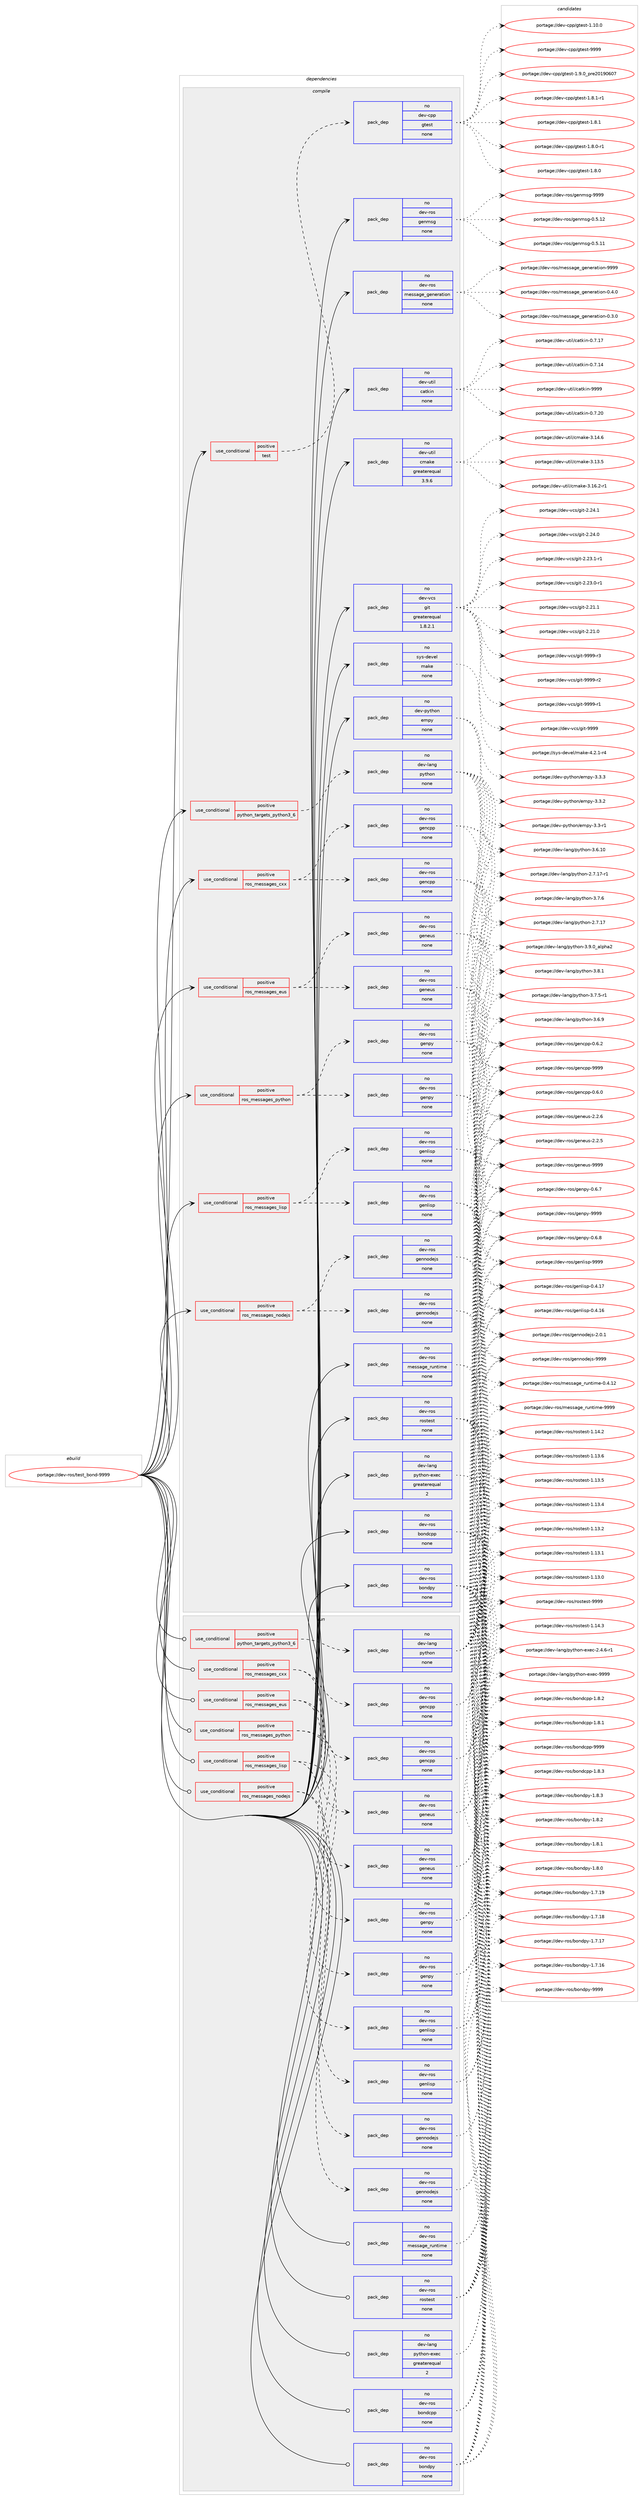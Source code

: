 digraph prolog {

# *************
# Graph options
# *************

newrank=true;
concentrate=true;
compound=true;
graph [rankdir=LR,fontname=Helvetica,fontsize=10,ranksep=1.5];#, ranksep=2.5, nodesep=0.2];
edge  [arrowhead=vee];
node  [fontname=Helvetica,fontsize=10];

# **********
# The ebuild
# **********

subgraph cluster_leftcol {
color=gray;
label=<<i>ebuild</i>>;
id [label="portage://dev-ros/test_bond-9999", color=red, width=4, href="../dev-ros/test_bond-9999.svg"];
}

# ****************
# The dependencies
# ****************

subgraph cluster_midcol {
color=gray;
label=<<i>dependencies</i>>;
subgraph cluster_compile {
fillcolor="#eeeeee";
style=filled;
label=<<i>compile</i>>;
subgraph cond96460 {
dependency378448 [label=<<TABLE BORDER="0" CELLBORDER="1" CELLSPACING="0" CELLPADDING="4"><TR><TD ROWSPAN="3" CELLPADDING="10">use_conditional</TD></TR><TR><TD>positive</TD></TR><TR><TD>python_targets_python3_6</TD></TR></TABLE>>, shape=none, color=red];
subgraph pack277135 {
dependency378449 [label=<<TABLE BORDER="0" CELLBORDER="1" CELLSPACING="0" CELLPADDING="4" WIDTH="220"><TR><TD ROWSPAN="6" CELLPADDING="30">pack_dep</TD></TR><TR><TD WIDTH="110">no</TD></TR><TR><TD>dev-lang</TD></TR><TR><TD>python</TD></TR><TR><TD>none</TD></TR><TR><TD></TD></TR></TABLE>>, shape=none, color=blue];
}
dependency378448:e -> dependency378449:w [weight=20,style="dashed",arrowhead="vee"];
}
id:e -> dependency378448:w [weight=20,style="solid",arrowhead="vee"];
subgraph cond96461 {
dependency378450 [label=<<TABLE BORDER="0" CELLBORDER="1" CELLSPACING="0" CELLPADDING="4"><TR><TD ROWSPAN="3" CELLPADDING="10">use_conditional</TD></TR><TR><TD>positive</TD></TR><TR><TD>ros_messages_cxx</TD></TR></TABLE>>, shape=none, color=red];
subgraph pack277136 {
dependency378451 [label=<<TABLE BORDER="0" CELLBORDER="1" CELLSPACING="0" CELLPADDING="4" WIDTH="220"><TR><TD ROWSPAN="6" CELLPADDING="30">pack_dep</TD></TR><TR><TD WIDTH="110">no</TD></TR><TR><TD>dev-ros</TD></TR><TR><TD>gencpp</TD></TR><TR><TD>none</TD></TR><TR><TD></TD></TR></TABLE>>, shape=none, color=blue];
}
dependency378450:e -> dependency378451:w [weight=20,style="dashed",arrowhead="vee"];
subgraph pack277137 {
dependency378452 [label=<<TABLE BORDER="0" CELLBORDER="1" CELLSPACING="0" CELLPADDING="4" WIDTH="220"><TR><TD ROWSPAN="6" CELLPADDING="30">pack_dep</TD></TR><TR><TD WIDTH="110">no</TD></TR><TR><TD>dev-ros</TD></TR><TR><TD>gencpp</TD></TR><TR><TD>none</TD></TR><TR><TD></TD></TR></TABLE>>, shape=none, color=blue];
}
dependency378450:e -> dependency378452:w [weight=20,style="dashed",arrowhead="vee"];
}
id:e -> dependency378450:w [weight=20,style="solid",arrowhead="vee"];
subgraph cond96462 {
dependency378453 [label=<<TABLE BORDER="0" CELLBORDER="1" CELLSPACING="0" CELLPADDING="4"><TR><TD ROWSPAN="3" CELLPADDING="10">use_conditional</TD></TR><TR><TD>positive</TD></TR><TR><TD>ros_messages_eus</TD></TR></TABLE>>, shape=none, color=red];
subgraph pack277138 {
dependency378454 [label=<<TABLE BORDER="0" CELLBORDER="1" CELLSPACING="0" CELLPADDING="4" WIDTH="220"><TR><TD ROWSPAN="6" CELLPADDING="30">pack_dep</TD></TR><TR><TD WIDTH="110">no</TD></TR><TR><TD>dev-ros</TD></TR><TR><TD>geneus</TD></TR><TR><TD>none</TD></TR><TR><TD></TD></TR></TABLE>>, shape=none, color=blue];
}
dependency378453:e -> dependency378454:w [weight=20,style="dashed",arrowhead="vee"];
subgraph pack277139 {
dependency378455 [label=<<TABLE BORDER="0" CELLBORDER="1" CELLSPACING="0" CELLPADDING="4" WIDTH="220"><TR><TD ROWSPAN="6" CELLPADDING="30">pack_dep</TD></TR><TR><TD WIDTH="110">no</TD></TR><TR><TD>dev-ros</TD></TR><TR><TD>geneus</TD></TR><TR><TD>none</TD></TR><TR><TD></TD></TR></TABLE>>, shape=none, color=blue];
}
dependency378453:e -> dependency378455:w [weight=20,style="dashed",arrowhead="vee"];
}
id:e -> dependency378453:w [weight=20,style="solid",arrowhead="vee"];
subgraph cond96463 {
dependency378456 [label=<<TABLE BORDER="0" CELLBORDER="1" CELLSPACING="0" CELLPADDING="4"><TR><TD ROWSPAN="3" CELLPADDING="10">use_conditional</TD></TR><TR><TD>positive</TD></TR><TR><TD>ros_messages_lisp</TD></TR></TABLE>>, shape=none, color=red];
subgraph pack277140 {
dependency378457 [label=<<TABLE BORDER="0" CELLBORDER="1" CELLSPACING="0" CELLPADDING="4" WIDTH="220"><TR><TD ROWSPAN="6" CELLPADDING="30">pack_dep</TD></TR><TR><TD WIDTH="110">no</TD></TR><TR><TD>dev-ros</TD></TR><TR><TD>genlisp</TD></TR><TR><TD>none</TD></TR><TR><TD></TD></TR></TABLE>>, shape=none, color=blue];
}
dependency378456:e -> dependency378457:w [weight=20,style="dashed",arrowhead="vee"];
subgraph pack277141 {
dependency378458 [label=<<TABLE BORDER="0" CELLBORDER="1" CELLSPACING="0" CELLPADDING="4" WIDTH="220"><TR><TD ROWSPAN="6" CELLPADDING="30">pack_dep</TD></TR><TR><TD WIDTH="110">no</TD></TR><TR><TD>dev-ros</TD></TR><TR><TD>genlisp</TD></TR><TR><TD>none</TD></TR><TR><TD></TD></TR></TABLE>>, shape=none, color=blue];
}
dependency378456:e -> dependency378458:w [weight=20,style="dashed",arrowhead="vee"];
}
id:e -> dependency378456:w [weight=20,style="solid",arrowhead="vee"];
subgraph cond96464 {
dependency378459 [label=<<TABLE BORDER="0" CELLBORDER="1" CELLSPACING="0" CELLPADDING="4"><TR><TD ROWSPAN="3" CELLPADDING="10">use_conditional</TD></TR><TR><TD>positive</TD></TR><TR><TD>ros_messages_nodejs</TD></TR></TABLE>>, shape=none, color=red];
subgraph pack277142 {
dependency378460 [label=<<TABLE BORDER="0" CELLBORDER="1" CELLSPACING="0" CELLPADDING="4" WIDTH="220"><TR><TD ROWSPAN="6" CELLPADDING="30">pack_dep</TD></TR><TR><TD WIDTH="110">no</TD></TR><TR><TD>dev-ros</TD></TR><TR><TD>gennodejs</TD></TR><TR><TD>none</TD></TR><TR><TD></TD></TR></TABLE>>, shape=none, color=blue];
}
dependency378459:e -> dependency378460:w [weight=20,style="dashed",arrowhead="vee"];
subgraph pack277143 {
dependency378461 [label=<<TABLE BORDER="0" CELLBORDER="1" CELLSPACING="0" CELLPADDING="4" WIDTH="220"><TR><TD ROWSPAN="6" CELLPADDING="30">pack_dep</TD></TR><TR><TD WIDTH="110">no</TD></TR><TR><TD>dev-ros</TD></TR><TR><TD>gennodejs</TD></TR><TR><TD>none</TD></TR><TR><TD></TD></TR></TABLE>>, shape=none, color=blue];
}
dependency378459:e -> dependency378461:w [weight=20,style="dashed",arrowhead="vee"];
}
id:e -> dependency378459:w [weight=20,style="solid",arrowhead="vee"];
subgraph cond96465 {
dependency378462 [label=<<TABLE BORDER="0" CELLBORDER="1" CELLSPACING="0" CELLPADDING="4"><TR><TD ROWSPAN="3" CELLPADDING="10">use_conditional</TD></TR><TR><TD>positive</TD></TR><TR><TD>ros_messages_python</TD></TR></TABLE>>, shape=none, color=red];
subgraph pack277144 {
dependency378463 [label=<<TABLE BORDER="0" CELLBORDER="1" CELLSPACING="0" CELLPADDING="4" WIDTH="220"><TR><TD ROWSPAN="6" CELLPADDING="30">pack_dep</TD></TR><TR><TD WIDTH="110">no</TD></TR><TR><TD>dev-ros</TD></TR><TR><TD>genpy</TD></TR><TR><TD>none</TD></TR><TR><TD></TD></TR></TABLE>>, shape=none, color=blue];
}
dependency378462:e -> dependency378463:w [weight=20,style="dashed",arrowhead="vee"];
subgraph pack277145 {
dependency378464 [label=<<TABLE BORDER="0" CELLBORDER="1" CELLSPACING="0" CELLPADDING="4" WIDTH="220"><TR><TD ROWSPAN="6" CELLPADDING="30">pack_dep</TD></TR><TR><TD WIDTH="110">no</TD></TR><TR><TD>dev-ros</TD></TR><TR><TD>genpy</TD></TR><TR><TD>none</TD></TR><TR><TD></TD></TR></TABLE>>, shape=none, color=blue];
}
dependency378462:e -> dependency378464:w [weight=20,style="dashed",arrowhead="vee"];
}
id:e -> dependency378462:w [weight=20,style="solid",arrowhead="vee"];
subgraph cond96466 {
dependency378465 [label=<<TABLE BORDER="0" CELLBORDER="1" CELLSPACING="0" CELLPADDING="4"><TR><TD ROWSPAN="3" CELLPADDING="10">use_conditional</TD></TR><TR><TD>positive</TD></TR><TR><TD>test</TD></TR></TABLE>>, shape=none, color=red];
subgraph pack277146 {
dependency378466 [label=<<TABLE BORDER="0" CELLBORDER="1" CELLSPACING="0" CELLPADDING="4" WIDTH="220"><TR><TD ROWSPAN="6" CELLPADDING="30">pack_dep</TD></TR><TR><TD WIDTH="110">no</TD></TR><TR><TD>dev-cpp</TD></TR><TR><TD>gtest</TD></TR><TR><TD>none</TD></TR><TR><TD></TD></TR></TABLE>>, shape=none, color=blue];
}
dependency378465:e -> dependency378466:w [weight=20,style="dashed",arrowhead="vee"];
}
id:e -> dependency378465:w [weight=20,style="solid",arrowhead="vee"];
subgraph pack277147 {
dependency378467 [label=<<TABLE BORDER="0" CELLBORDER="1" CELLSPACING="0" CELLPADDING="4" WIDTH="220"><TR><TD ROWSPAN="6" CELLPADDING="30">pack_dep</TD></TR><TR><TD WIDTH="110">no</TD></TR><TR><TD>dev-lang</TD></TR><TR><TD>python-exec</TD></TR><TR><TD>greaterequal</TD></TR><TR><TD>2</TD></TR></TABLE>>, shape=none, color=blue];
}
id:e -> dependency378467:w [weight=20,style="solid",arrowhead="vee"];
subgraph pack277148 {
dependency378468 [label=<<TABLE BORDER="0" CELLBORDER="1" CELLSPACING="0" CELLPADDING="4" WIDTH="220"><TR><TD ROWSPAN="6" CELLPADDING="30">pack_dep</TD></TR><TR><TD WIDTH="110">no</TD></TR><TR><TD>dev-python</TD></TR><TR><TD>empy</TD></TR><TR><TD>none</TD></TR><TR><TD></TD></TR></TABLE>>, shape=none, color=blue];
}
id:e -> dependency378468:w [weight=20,style="solid",arrowhead="vee"];
subgraph pack277149 {
dependency378469 [label=<<TABLE BORDER="0" CELLBORDER="1" CELLSPACING="0" CELLPADDING="4" WIDTH="220"><TR><TD ROWSPAN="6" CELLPADDING="30">pack_dep</TD></TR><TR><TD WIDTH="110">no</TD></TR><TR><TD>dev-ros</TD></TR><TR><TD>bondcpp</TD></TR><TR><TD>none</TD></TR><TR><TD></TD></TR></TABLE>>, shape=none, color=blue];
}
id:e -> dependency378469:w [weight=20,style="solid",arrowhead="vee"];
subgraph pack277150 {
dependency378470 [label=<<TABLE BORDER="0" CELLBORDER="1" CELLSPACING="0" CELLPADDING="4" WIDTH="220"><TR><TD ROWSPAN="6" CELLPADDING="30">pack_dep</TD></TR><TR><TD WIDTH="110">no</TD></TR><TR><TD>dev-ros</TD></TR><TR><TD>bondpy</TD></TR><TR><TD>none</TD></TR><TR><TD></TD></TR></TABLE>>, shape=none, color=blue];
}
id:e -> dependency378470:w [weight=20,style="solid",arrowhead="vee"];
subgraph pack277151 {
dependency378471 [label=<<TABLE BORDER="0" CELLBORDER="1" CELLSPACING="0" CELLPADDING="4" WIDTH="220"><TR><TD ROWSPAN="6" CELLPADDING="30">pack_dep</TD></TR><TR><TD WIDTH="110">no</TD></TR><TR><TD>dev-ros</TD></TR><TR><TD>genmsg</TD></TR><TR><TD>none</TD></TR><TR><TD></TD></TR></TABLE>>, shape=none, color=blue];
}
id:e -> dependency378471:w [weight=20,style="solid",arrowhead="vee"];
subgraph pack277152 {
dependency378472 [label=<<TABLE BORDER="0" CELLBORDER="1" CELLSPACING="0" CELLPADDING="4" WIDTH="220"><TR><TD ROWSPAN="6" CELLPADDING="30">pack_dep</TD></TR><TR><TD WIDTH="110">no</TD></TR><TR><TD>dev-ros</TD></TR><TR><TD>message_generation</TD></TR><TR><TD>none</TD></TR><TR><TD></TD></TR></TABLE>>, shape=none, color=blue];
}
id:e -> dependency378472:w [weight=20,style="solid",arrowhead="vee"];
subgraph pack277153 {
dependency378473 [label=<<TABLE BORDER="0" CELLBORDER="1" CELLSPACING="0" CELLPADDING="4" WIDTH="220"><TR><TD ROWSPAN="6" CELLPADDING="30">pack_dep</TD></TR><TR><TD WIDTH="110">no</TD></TR><TR><TD>dev-ros</TD></TR><TR><TD>message_runtime</TD></TR><TR><TD>none</TD></TR><TR><TD></TD></TR></TABLE>>, shape=none, color=blue];
}
id:e -> dependency378473:w [weight=20,style="solid",arrowhead="vee"];
subgraph pack277154 {
dependency378474 [label=<<TABLE BORDER="0" CELLBORDER="1" CELLSPACING="0" CELLPADDING="4" WIDTH="220"><TR><TD ROWSPAN="6" CELLPADDING="30">pack_dep</TD></TR><TR><TD WIDTH="110">no</TD></TR><TR><TD>dev-ros</TD></TR><TR><TD>rostest</TD></TR><TR><TD>none</TD></TR><TR><TD></TD></TR></TABLE>>, shape=none, color=blue];
}
id:e -> dependency378474:w [weight=20,style="solid",arrowhead="vee"];
subgraph pack277155 {
dependency378475 [label=<<TABLE BORDER="0" CELLBORDER="1" CELLSPACING="0" CELLPADDING="4" WIDTH="220"><TR><TD ROWSPAN="6" CELLPADDING="30">pack_dep</TD></TR><TR><TD WIDTH="110">no</TD></TR><TR><TD>dev-util</TD></TR><TR><TD>catkin</TD></TR><TR><TD>none</TD></TR><TR><TD></TD></TR></TABLE>>, shape=none, color=blue];
}
id:e -> dependency378475:w [weight=20,style="solid",arrowhead="vee"];
subgraph pack277156 {
dependency378476 [label=<<TABLE BORDER="0" CELLBORDER="1" CELLSPACING="0" CELLPADDING="4" WIDTH="220"><TR><TD ROWSPAN="6" CELLPADDING="30">pack_dep</TD></TR><TR><TD WIDTH="110">no</TD></TR><TR><TD>dev-util</TD></TR><TR><TD>cmake</TD></TR><TR><TD>greaterequal</TD></TR><TR><TD>3.9.6</TD></TR></TABLE>>, shape=none, color=blue];
}
id:e -> dependency378476:w [weight=20,style="solid",arrowhead="vee"];
subgraph pack277157 {
dependency378477 [label=<<TABLE BORDER="0" CELLBORDER="1" CELLSPACING="0" CELLPADDING="4" WIDTH="220"><TR><TD ROWSPAN="6" CELLPADDING="30">pack_dep</TD></TR><TR><TD WIDTH="110">no</TD></TR><TR><TD>dev-vcs</TD></TR><TR><TD>git</TD></TR><TR><TD>greaterequal</TD></TR><TR><TD>1.8.2.1</TD></TR></TABLE>>, shape=none, color=blue];
}
id:e -> dependency378477:w [weight=20,style="solid",arrowhead="vee"];
subgraph pack277158 {
dependency378478 [label=<<TABLE BORDER="0" CELLBORDER="1" CELLSPACING="0" CELLPADDING="4" WIDTH="220"><TR><TD ROWSPAN="6" CELLPADDING="30">pack_dep</TD></TR><TR><TD WIDTH="110">no</TD></TR><TR><TD>sys-devel</TD></TR><TR><TD>make</TD></TR><TR><TD>none</TD></TR><TR><TD></TD></TR></TABLE>>, shape=none, color=blue];
}
id:e -> dependency378478:w [weight=20,style="solid",arrowhead="vee"];
}
subgraph cluster_compileandrun {
fillcolor="#eeeeee";
style=filled;
label=<<i>compile and run</i>>;
}
subgraph cluster_run {
fillcolor="#eeeeee";
style=filled;
label=<<i>run</i>>;
subgraph cond96467 {
dependency378479 [label=<<TABLE BORDER="0" CELLBORDER="1" CELLSPACING="0" CELLPADDING="4"><TR><TD ROWSPAN="3" CELLPADDING="10">use_conditional</TD></TR><TR><TD>positive</TD></TR><TR><TD>python_targets_python3_6</TD></TR></TABLE>>, shape=none, color=red];
subgraph pack277159 {
dependency378480 [label=<<TABLE BORDER="0" CELLBORDER="1" CELLSPACING="0" CELLPADDING="4" WIDTH="220"><TR><TD ROWSPAN="6" CELLPADDING="30">pack_dep</TD></TR><TR><TD WIDTH="110">no</TD></TR><TR><TD>dev-lang</TD></TR><TR><TD>python</TD></TR><TR><TD>none</TD></TR><TR><TD></TD></TR></TABLE>>, shape=none, color=blue];
}
dependency378479:e -> dependency378480:w [weight=20,style="dashed",arrowhead="vee"];
}
id:e -> dependency378479:w [weight=20,style="solid",arrowhead="odot"];
subgraph cond96468 {
dependency378481 [label=<<TABLE BORDER="0" CELLBORDER="1" CELLSPACING="0" CELLPADDING="4"><TR><TD ROWSPAN="3" CELLPADDING="10">use_conditional</TD></TR><TR><TD>positive</TD></TR><TR><TD>ros_messages_cxx</TD></TR></TABLE>>, shape=none, color=red];
subgraph pack277160 {
dependency378482 [label=<<TABLE BORDER="0" CELLBORDER="1" CELLSPACING="0" CELLPADDING="4" WIDTH="220"><TR><TD ROWSPAN="6" CELLPADDING="30">pack_dep</TD></TR><TR><TD WIDTH="110">no</TD></TR><TR><TD>dev-ros</TD></TR><TR><TD>gencpp</TD></TR><TR><TD>none</TD></TR><TR><TD></TD></TR></TABLE>>, shape=none, color=blue];
}
dependency378481:e -> dependency378482:w [weight=20,style="dashed",arrowhead="vee"];
subgraph pack277161 {
dependency378483 [label=<<TABLE BORDER="0" CELLBORDER="1" CELLSPACING="0" CELLPADDING="4" WIDTH="220"><TR><TD ROWSPAN="6" CELLPADDING="30">pack_dep</TD></TR><TR><TD WIDTH="110">no</TD></TR><TR><TD>dev-ros</TD></TR><TR><TD>gencpp</TD></TR><TR><TD>none</TD></TR><TR><TD></TD></TR></TABLE>>, shape=none, color=blue];
}
dependency378481:e -> dependency378483:w [weight=20,style="dashed",arrowhead="vee"];
}
id:e -> dependency378481:w [weight=20,style="solid",arrowhead="odot"];
subgraph cond96469 {
dependency378484 [label=<<TABLE BORDER="0" CELLBORDER="1" CELLSPACING="0" CELLPADDING="4"><TR><TD ROWSPAN="3" CELLPADDING="10">use_conditional</TD></TR><TR><TD>positive</TD></TR><TR><TD>ros_messages_eus</TD></TR></TABLE>>, shape=none, color=red];
subgraph pack277162 {
dependency378485 [label=<<TABLE BORDER="0" CELLBORDER="1" CELLSPACING="0" CELLPADDING="4" WIDTH="220"><TR><TD ROWSPAN="6" CELLPADDING="30">pack_dep</TD></TR><TR><TD WIDTH="110">no</TD></TR><TR><TD>dev-ros</TD></TR><TR><TD>geneus</TD></TR><TR><TD>none</TD></TR><TR><TD></TD></TR></TABLE>>, shape=none, color=blue];
}
dependency378484:e -> dependency378485:w [weight=20,style="dashed",arrowhead="vee"];
subgraph pack277163 {
dependency378486 [label=<<TABLE BORDER="0" CELLBORDER="1" CELLSPACING="0" CELLPADDING="4" WIDTH="220"><TR><TD ROWSPAN="6" CELLPADDING="30">pack_dep</TD></TR><TR><TD WIDTH="110">no</TD></TR><TR><TD>dev-ros</TD></TR><TR><TD>geneus</TD></TR><TR><TD>none</TD></TR><TR><TD></TD></TR></TABLE>>, shape=none, color=blue];
}
dependency378484:e -> dependency378486:w [weight=20,style="dashed",arrowhead="vee"];
}
id:e -> dependency378484:w [weight=20,style="solid",arrowhead="odot"];
subgraph cond96470 {
dependency378487 [label=<<TABLE BORDER="0" CELLBORDER="1" CELLSPACING="0" CELLPADDING="4"><TR><TD ROWSPAN="3" CELLPADDING="10">use_conditional</TD></TR><TR><TD>positive</TD></TR><TR><TD>ros_messages_lisp</TD></TR></TABLE>>, shape=none, color=red];
subgraph pack277164 {
dependency378488 [label=<<TABLE BORDER="0" CELLBORDER="1" CELLSPACING="0" CELLPADDING="4" WIDTH="220"><TR><TD ROWSPAN="6" CELLPADDING="30">pack_dep</TD></TR><TR><TD WIDTH="110">no</TD></TR><TR><TD>dev-ros</TD></TR><TR><TD>genlisp</TD></TR><TR><TD>none</TD></TR><TR><TD></TD></TR></TABLE>>, shape=none, color=blue];
}
dependency378487:e -> dependency378488:w [weight=20,style="dashed",arrowhead="vee"];
subgraph pack277165 {
dependency378489 [label=<<TABLE BORDER="0" CELLBORDER="1" CELLSPACING="0" CELLPADDING="4" WIDTH="220"><TR><TD ROWSPAN="6" CELLPADDING="30">pack_dep</TD></TR><TR><TD WIDTH="110">no</TD></TR><TR><TD>dev-ros</TD></TR><TR><TD>genlisp</TD></TR><TR><TD>none</TD></TR><TR><TD></TD></TR></TABLE>>, shape=none, color=blue];
}
dependency378487:e -> dependency378489:w [weight=20,style="dashed",arrowhead="vee"];
}
id:e -> dependency378487:w [weight=20,style="solid",arrowhead="odot"];
subgraph cond96471 {
dependency378490 [label=<<TABLE BORDER="0" CELLBORDER="1" CELLSPACING="0" CELLPADDING="4"><TR><TD ROWSPAN="3" CELLPADDING="10">use_conditional</TD></TR><TR><TD>positive</TD></TR><TR><TD>ros_messages_nodejs</TD></TR></TABLE>>, shape=none, color=red];
subgraph pack277166 {
dependency378491 [label=<<TABLE BORDER="0" CELLBORDER="1" CELLSPACING="0" CELLPADDING="4" WIDTH="220"><TR><TD ROWSPAN="6" CELLPADDING="30">pack_dep</TD></TR><TR><TD WIDTH="110">no</TD></TR><TR><TD>dev-ros</TD></TR><TR><TD>gennodejs</TD></TR><TR><TD>none</TD></TR><TR><TD></TD></TR></TABLE>>, shape=none, color=blue];
}
dependency378490:e -> dependency378491:w [weight=20,style="dashed",arrowhead="vee"];
subgraph pack277167 {
dependency378492 [label=<<TABLE BORDER="0" CELLBORDER="1" CELLSPACING="0" CELLPADDING="4" WIDTH="220"><TR><TD ROWSPAN="6" CELLPADDING="30">pack_dep</TD></TR><TR><TD WIDTH="110">no</TD></TR><TR><TD>dev-ros</TD></TR><TR><TD>gennodejs</TD></TR><TR><TD>none</TD></TR><TR><TD></TD></TR></TABLE>>, shape=none, color=blue];
}
dependency378490:e -> dependency378492:w [weight=20,style="dashed",arrowhead="vee"];
}
id:e -> dependency378490:w [weight=20,style="solid",arrowhead="odot"];
subgraph cond96472 {
dependency378493 [label=<<TABLE BORDER="0" CELLBORDER="1" CELLSPACING="0" CELLPADDING="4"><TR><TD ROWSPAN="3" CELLPADDING="10">use_conditional</TD></TR><TR><TD>positive</TD></TR><TR><TD>ros_messages_python</TD></TR></TABLE>>, shape=none, color=red];
subgraph pack277168 {
dependency378494 [label=<<TABLE BORDER="0" CELLBORDER="1" CELLSPACING="0" CELLPADDING="4" WIDTH="220"><TR><TD ROWSPAN="6" CELLPADDING="30">pack_dep</TD></TR><TR><TD WIDTH="110">no</TD></TR><TR><TD>dev-ros</TD></TR><TR><TD>genpy</TD></TR><TR><TD>none</TD></TR><TR><TD></TD></TR></TABLE>>, shape=none, color=blue];
}
dependency378493:e -> dependency378494:w [weight=20,style="dashed",arrowhead="vee"];
subgraph pack277169 {
dependency378495 [label=<<TABLE BORDER="0" CELLBORDER="1" CELLSPACING="0" CELLPADDING="4" WIDTH="220"><TR><TD ROWSPAN="6" CELLPADDING="30">pack_dep</TD></TR><TR><TD WIDTH="110">no</TD></TR><TR><TD>dev-ros</TD></TR><TR><TD>genpy</TD></TR><TR><TD>none</TD></TR><TR><TD></TD></TR></TABLE>>, shape=none, color=blue];
}
dependency378493:e -> dependency378495:w [weight=20,style="dashed",arrowhead="vee"];
}
id:e -> dependency378493:w [weight=20,style="solid",arrowhead="odot"];
subgraph pack277170 {
dependency378496 [label=<<TABLE BORDER="0" CELLBORDER="1" CELLSPACING="0" CELLPADDING="4" WIDTH="220"><TR><TD ROWSPAN="6" CELLPADDING="30">pack_dep</TD></TR><TR><TD WIDTH="110">no</TD></TR><TR><TD>dev-lang</TD></TR><TR><TD>python-exec</TD></TR><TR><TD>greaterequal</TD></TR><TR><TD>2</TD></TR></TABLE>>, shape=none, color=blue];
}
id:e -> dependency378496:w [weight=20,style="solid",arrowhead="odot"];
subgraph pack277171 {
dependency378497 [label=<<TABLE BORDER="0" CELLBORDER="1" CELLSPACING="0" CELLPADDING="4" WIDTH="220"><TR><TD ROWSPAN="6" CELLPADDING="30">pack_dep</TD></TR><TR><TD WIDTH="110">no</TD></TR><TR><TD>dev-ros</TD></TR><TR><TD>bondcpp</TD></TR><TR><TD>none</TD></TR><TR><TD></TD></TR></TABLE>>, shape=none, color=blue];
}
id:e -> dependency378497:w [weight=20,style="solid",arrowhead="odot"];
subgraph pack277172 {
dependency378498 [label=<<TABLE BORDER="0" CELLBORDER="1" CELLSPACING="0" CELLPADDING="4" WIDTH="220"><TR><TD ROWSPAN="6" CELLPADDING="30">pack_dep</TD></TR><TR><TD WIDTH="110">no</TD></TR><TR><TD>dev-ros</TD></TR><TR><TD>bondpy</TD></TR><TR><TD>none</TD></TR><TR><TD></TD></TR></TABLE>>, shape=none, color=blue];
}
id:e -> dependency378498:w [weight=20,style="solid",arrowhead="odot"];
subgraph pack277173 {
dependency378499 [label=<<TABLE BORDER="0" CELLBORDER="1" CELLSPACING="0" CELLPADDING="4" WIDTH="220"><TR><TD ROWSPAN="6" CELLPADDING="30">pack_dep</TD></TR><TR><TD WIDTH="110">no</TD></TR><TR><TD>dev-ros</TD></TR><TR><TD>message_runtime</TD></TR><TR><TD>none</TD></TR><TR><TD></TD></TR></TABLE>>, shape=none, color=blue];
}
id:e -> dependency378499:w [weight=20,style="solid",arrowhead="odot"];
subgraph pack277174 {
dependency378500 [label=<<TABLE BORDER="0" CELLBORDER="1" CELLSPACING="0" CELLPADDING="4" WIDTH="220"><TR><TD ROWSPAN="6" CELLPADDING="30">pack_dep</TD></TR><TR><TD WIDTH="110">no</TD></TR><TR><TD>dev-ros</TD></TR><TR><TD>rostest</TD></TR><TR><TD>none</TD></TR><TR><TD></TD></TR></TABLE>>, shape=none, color=blue];
}
id:e -> dependency378500:w [weight=20,style="solid",arrowhead="odot"];
}
}

# **************
# The candidates
# **************

subgraph cluster_choices {
rank=same;
color=gray;
label=<<i>candidates</i>>;

subgraph choice277135 {
color=black;
nodesep=1;
choice10010111845108971101034711212111610411111045514657464895971081121049750 [label="portage://dev-lang/python-3.9.0_alpha2", color=red, width=4,href="../dev-lang/python-3.9.0_alpha2.svg"];
choice100101118451089711010347112121116104111110455146564649 [label="portage://dev-lang/python-3.8.1", color=red, width=4,href="../dev-lang/python-3.8.1.svg"];
choice100101118451089711010347112121116104111110455146554654 [label="portage://dev-lang/python-3.7.6", color=red, width=4,href="../dev-lang/python-3.7.6.svg"];
choice1001011184510897110103471121211161041111104551465546534511449 [label="portage://dev-lang/python-3.7.5-r1", color=red, width=4,href="../dev-lang/python-3.7.5-r1.svg"];
choice100101118451089711010347112121116104111110455146544657 [label="portage://dev-lang/python-3.6.9", color=red, width=4,href="../dev-lang/python-3.6.9.svg"];
choice10010111845108971101034711212111610411111045514654464948 [label="portage://dev-lang/python-3.6.10", color=red, width=4,href="../dev-lang/python-3.6.10.svg"];
choice100101118451089711010347112121116104111110455046554649554511449 [label="portage://dev-lang/python-2.7.17-r1", color=red, width=4,href="../dev-lang/python-2.7.17-r1.svg"];
choice10010111845108971101034711212111610411111045504655464955 [label="portage://dev-lang/python-2.7.17", color=red, width=4,href="../dev-lang/python-2.7.17.svg"];
dependency378449:e -> choice10010111845108971101034711212111610411111045514657464895971081121049750:w [style=dotted,weight="100"];
dependency378449:e -> choice100101118451089711010347112121116104111110455146564649:w [style=dotted,weight="100"];
dependency378449:e -> choice100101118451089711010347112121116104111110455146554654:w [style=dotted,weight="100"];
dependency378449:e -> choice1001011184510897110103471121211161041111104551465546534511449:w [style=dotted,weight="100"];
dependency378449:e -> choice100101118451089711010347112121116104111110455146544657:w [style=dotted,weight="100"];
dependency378449:e -> choice10010111845108971101034711212111610411111045514654464948:w [style=dotted,weight="100"];
dependency378449:e -> choice100101118451089711010347112121116104111110455046554649554511449:w [style=dotted,weight="100"];
dependency378449:e -> choice10010111845108971101034711212111610411111045504655464955:w [style=dotted,weight="100"];
}
subgraph choice277136 {
color=black;
nodesep=1;
choice1001011184511411111547103101110991121124557575757 [label="portage://dev-ros/gencpp-9999", color=red, width=4,href="../dev-ros/gencpp-9999.svg"];
choice100101118451141111154710310111099112112454846544650 [label="portage://dev-ros/gencpp-0.6.2", color=red, width=4,href="../dev-ros/gencpp-0.6.2.svg"];
choice100101118451141111154710310111099112112454846544648 [label="portage://dev-ros/gencpp-0.6.0", color=red, width=4,href="../dev-ros/gencpp-0.6.0.svg"];
dependency378451:e -> choice1001011184511411111547103101110991121124557575757:w [style=dotted,weight="100"];
dependency378451:e -> choice100101118451141111154710310111099112112454846544650:w [style=dotted,weight="100"];
dependency378451:e -> choice100101118451141111154710310111099112112454846544648:w [style=dotted,weight="100"];
}
subgraph choice277137 {
color=black;
nodesep=1;
choice1001011184511411111547103101110991121124557575757 [label="portage://dev-ros/gencpp-9999", color=red, width=4,href="../dev-ros/gencpp-9999.svg"];
choice100101118451141111154710310111099112112454846544650 [label="portage://dev-ros/gencpp-0.6.2", color=red, width=4,href="../dev-ros/gencpp-0.6.2.svg"];
choice100101118451141111154710310111099112112454846544648 [label="portage://dev-ros/gencpp-0.6.0", color=red, width=4,href="../dev-ros/gencpp-0.6.0.svg"];
dependency378452:e -> choice1001011184511411111547103101110991121124557575757:w [style=dotted,weight="100"];
dependency378452:e -> choice100101118451141111154710310111099112112454846544650:w [style=dotted,weight="100"];
dependency378452:e -> choice100101118451141111154710310111099112112454846544648:w [style=dotted,weight="100"];
}
subgraph choice277138 {
color=black;
nodesep=1;
choice10010111845114111115471031011101011171154557575757 [label="portage://dev-ros/geneus-9999", color=red, width=4,href="../dev-ros/geneus-9999.svg"];
choice1001011184511411111547103101110101117115455046504654 [label="portage://dev-ros/geneus-2.2.6", color=red, width=4,href="../dev-ros/geneus-2.2.6.svg"];
choice1001011184511411111547103101110101117115455046504653 [label="portage://dev-ros/geneus-2.2.5", color=red, width=4,href="../dev-ros/geneus-2.2.5.svg"];
dependency378454:e -> choice10010111845114111115471031011101011171154557575757:w [style=dotted,weight="100"];
dependency378454:e -> choice1001011184511411111547103101110101117115455046504654:w [style=dotted,weight="100"];
dependency378454:e -> choice1001011184511411111547103101110101117115455046504653:w [style=dotted,weight="100"];
}
subgraph choice277139 {
color=black;
nodesep=1;
choice10010111845114111115471031011101011171154557575757 [label="portage://dev-ros/geneus-9999", color=red, width=4,href="../dev-ros/geneus-9999.svg"];
choice1001011184511411111547103101110101117115455046504654 [label="portage://dev-ros/geneus-2.2.6", color=red, width=4,href="../dev-ros/geneus-2.2.6.svg"];
choice1001011184511411111547103101110101117115455046504653 [label="portage://dev-ros/geneus-2.2.5", color=red, width=4,href="../dev-ros/geneus-2.2.5.svg"];
dependency378455:e -> choice10010111845114111115471031011101011171154557575757:w [style=dotted,weight="100"];
dependency378455:e -> choice1001011184511411111547103101110101117115455046504654:w [style=dotted,weight="100"];
dependency378455:e -> choice1001011184511411111547103101110101117115455046504653:w [style=dotted,weight="100"];
}
subgraph choice277140 {
color=black;
nodesep=1;
choice10010111845114111115471031011101081051151124557575757 [label="portage://dev-ros/genlisp-9999", color=red, width=4,href="../dev-ros/genlisp-9999.svg"];
choice100101118451141111154710310111010810511511245484652464955 [label="portage://dev-ros/genlisp-0.4.17", color=red, width=4,href="../dev-ros/genlisp-0.4.17.svg"];
choice100101118451141111154710310111010810511511245484652464954 [label="portage://dev-ros/genlisp-0.4.16", color=red, width=4,href="../dev-ros/genlisp-0.4.16.svg"];
dependency378457:e -> choice10010111845114111115471031011101081051151124557575757:w [style=dotted,weight="100"];
dependency378457:e -> choice100101118451141111154710310111010810511511245484652464955:w [style=dotted,weight="100"];
dependency378457:e -> choice100101118451141111154710310111010810511511245484652464954:w [style=dotted,weight="100"];
}
subgraph choice277141 {
color=black;
nodesep=1;
choice10010111845114111115471031011101081051151124557575757 [label="portage://dev-ros/genlisp-9999", color=red, width=4,href="../dev-ros/genlisp-9999.svg"];
choice100101118451141111154710310111010810511511245484652464955 [label="portage://dev-ros/genlisp-0.4.17", color=red, width=4,href="../dev-ros/genlisp-0.4.17.svg"];
choice100101118451141111154710310111010810511511245484652464954 [label="portage://dev-ros/genlisp-0.4.16", color=red, width=4,href="../dev-ros/genlisp-0.4.16.svg"];
dependency378458:e -> choice10010111845114111115471031011101081051151124557575757:w [style=dotted,weight="100"];
dependency378458:e -> choice100101118451141111154710310111010810511511245484652464955:w [style=dotted,weight="100"];
dependency378458:e -> choice100101118451141111154710310111010810511511245484652464954:w [style=dotted,weight="100"];
}
subgraph choice277142 {
color=black;
nodesep=1;
choice10010111845114111115471031011101101111001011061154557575757 [label="portage://dev-ros/gennodejs-9999", color=red, width=4,href="../dev-ros/gennodejs-9999.svg"];
choice1001011184511411111547103101110110111100101106115455046484649 [label="portage://dev-ros/gennodejs-2.0.1", color=red, width=4,href="../dev-ros/gennodejs-2.0.1.svg"];
dependency378460:e -> choice10010111845114111115471031011101101111001011061154557575757:w [style=dotted,weight="100"];
dependency378460:e -> choice1001011184511411111547103101110110111100101106115455046484649:w [style=dotted,weight="100"];
}
subgraph choice277143 {
color=black;
nodesep=1;
choice10010111845114111115471031011101101111001011061154557575757 [label="portage://dev-ros/gennodejs-9999", color=red, width=4,href="../dev-ros/gennodejs-9999.svg"];
choice1001011184511411111547103101110110111100101106115455046484649 [label="portage://dev-ros/gennodejs-2.0.1", color=red, width=4,href="../dev-ros/gennodejs-2.0.1.svg"];
dependency378461:e -> choice10010111845114111115471031011101101111001011061154557575757:w [style=dotted,weight="100"];
dependency378461:e -> choice1001011184511411111547103101110110111100101106115455046484649:w [style=dotted,weight="100"];
}
subgraph choice277144 {
color=black;
nodesep=1;
choice10010111845114111115471031011101121214557575757 [label="portage://dev-ros/genpy-9999", color=red, width=4,href="../dev-ros/genpy-9999.svg"];
choice1001011184511411111547103101110112121454846544656 [label="portage://dev-ros/genpy-0.6.8", color=red, width=4,href="../dev-ros/genpy-0.6.8.svg"];
choice1001011184511411111547103101110112121454846544655 [label="portage://dev-ros/genpy-0.6.7", color=red, width=4,href="../dev-ros/genpy-0.6.7.svg"];
dependency378463:e -> choice10010111845114111115471031011101121214557575757:w [style=dotted,weight="100"];
dependency378463:e -> choice1001011184511411111547103101110112121454846544656:w [style=dotted,weight="100"];
dependency378463:e -> choice1001011184511411111547103101110112121454846544655:w [style=dotted,weight="100"];
}
subgraph choice277145 {
color=black;
nodesep=1;
choice10010111845114111115471031011101121214557575757 [label="portage://dev-ros/genpy-9999", color=red, width=4,href="../dev-ros/genpy-9999.svg"];
choice1001011184511411111547103101110112121454846544656 [label="portage://dev-ros/genpy-0.6.8", color=red, width=4,href="../dev-ros/genpy-0.6.8.svg"];
choice1001011184511411111547103101110112121454846544655 [label="portage://dev-ros/genpy-0.6.7", color=red, width=4,href="../dev-ros/genpy-0.6.7.svg"];
dependency378464:e -> choice10010111845114111115471031011101121214557575757:w [style=dotted,weight="100"];
dependency378464:e -> choice1001011184511411111547103101110112121454846544656:w [style=dotted,weight="100"];
dependency378464:e -> choice1001011184511411111547103101110112121454846544655:w [style=dotted,weight="100"];
}
subgraph choice277146 {
color=black;
nodesep=1;
choice1001011184599112112471031161011151164557575757 [label="portage://dev-cpp/gtest-9999", color=red, width=4,href="../dev-cpp/gtest-9999.svg"];
choice100101118459911211247103116101115116454946574648951121141015048495748544855 [label="portage://dev-cpp/gtest-1.9.0_pre20190607", color=red, width=4,href="../dev-cpp/gtest-1.9.0_pre20190607.svg"];
choice1001011184599112112471031161011151164549465646494511449 [label="portage://dev-cpp/gtest-1.8.1-r1", color=red, width=4,href="../dev-cpp/gtest-1.8.1-r1.svg"];
choice100101118459911211247103116101115116454946564649 [label="portage://dev-cpp/gtest-1.8.1", color=red, width=4,href="../dev-cpp/gtest-1.8.1.svg"];
choice1001011184599112112471031161011151164549465646484511449 [label="portage://dev-cpp/gtest-1.8.0-r1", color=red, width=4,href="../dev-cpp/gtest-1.8.0-r1.svg"];
choice100101118459911211247103116101115116454946564648 [label="portage://dev-cpp/gtest-1.8.0", color=red, width=4,href="../dev-cpp/gtest-1.8.0.svg"];
choice10010111845991121124710311610111511645494649484648 [label="portage://dev-cpp/gtest-1.10.0", color=red, width=4,href="../dev-cpp/gtest-1.10.0.svg"];
dependency378466:e -> choice1001011184599112112471031161011151164557575757:w [style=dotted,weight="100"];
dependency378466:e -> choice100101118459911211247103116101115116454946574648951121141015048495748544855:w [style=dotted,weight="100"];
dependency378466:e -> choice1001011184599112112471031161011151164549465646494511449:w [style=dotted,weight="100"];
dependency378466:e -> choice100101118459911211247103116101115116454946564649:w [style=dotted,weight="100"];
dependency378466:e -> choice1001011184599112112471031161011151164549465646484511449:w [style=dotted,weight="100"];
dependency378466:e -> choice100101118459911211247103116101115116454946564648:w [style=dotted,weight="100"];
dependency378466:e -> choice10010111845991121124710311610111511645494649484648:w [style=dotted,weight="100"];
}
subgraph choice277147 {
color=black;
nodesep=1;
choice10010111845108971101034711212111610411111045101120101994557575757 [label="portage://dev-lang/python-exec-9999", color=red, width=4,href="../dev-lang/python-exec-9999.svg"];
choice10010111845108971101034711212111610411111045101120101994550465246544511449 [label="portage://dev-lang/python-exec-2.4.6-r1", color=red, width=4,href="../dev-lang/python-exec-2.4.6-r1.svg"];
dependency378467:e -> choice10010111845108971101034711212111610411111045101120101994557575757:w [style=dotted,weight="100"];
dependency378467:e -> choice10010111845108971101034711212111610411111045101120101994550465246544511449:w [style=dotted,weight="100"];
}
subgraph choice277148 {
color=black;
nodesep=1;
choice1001011184511212111610411111047101109112121455146514651 [label="portage://dev-python/empy-3.3.3", color=red, width=4,href="../dev-python/empy-3.3.3.svg"];
choice1001011184511212111610411111047101109112121455146514650 [label="portage://dev-python/empy-3.3.2", color=red, width=4,href="../dev-python/empy-3.3.2.svg"];
choice1001011184511212111610411111047101109112121455146514511449 [label="portage://dev-python/empy-3.3-r1", color=red, width=4,href="../dev-python/empy-3.3-r1.svg"];
dependency378468:e -> choice1001011184511212111610411111047101109112121455146514651:w [style=dotted,weight="100"];
dependency378468:e -> choice1001011184511212111610411111047101109112121455146514650:w [style=dotted,weight="100"];
dependency378468:e -> choice1001011184511212111610411111047101109112121455146514511449:w [style=dotted,weight="100"];
}
subgraph choice277149 {
color=black;
nodesep=1;
choice100101118451141111154798111110100991121124557575757 [label="portage://dev-ros/bondcpp-9999", color=red, width=4,href="../dev-ros/bondcpp-9999.svg"];
choice10010111845114111115479811111010099112112454946564651 [label="portage://dev-ros/bondcpp-1.8.3", color=red, width=4,href="../dev-ros/bondcpp-1.8.3.svg"];
choice10010111845114111115479811111010099112112454946564650 [label="portage://dev-ros/bondcpp-1.8.2", color=red, width=4,href="../dev-ros/bondcpp-1.8.2.svg"];
choice10010111845114111115479811111010099112112454946564649 [label="portage://dev-ros/bondcpp-1.8.1", color=red, width=4,href="../dev-ros/bondcpp-1.8.1.svg"];
dependency378469:e -> choice100101118451141111154798111110100991121124557575757:w [style=dotted,weight="100"];
dependency378469:e -> choice10010111845114111115479811111010099112112454946564651:w [style=dotted,weight="100"];
dependency378469:e -> choice10010111845114111115479811111010099112112454946564650:w [style=dotted,weight="100"];
dependency378469:e -> choice10010111845114111115479811111010099112112454946564649:w [style=dotted,weight="100"];
}
subgraph choice277150 {
color=black;
nodesep=1;
choice1001011184511411111547981111101001121214557575757 [label="portage://dev-ros/bondpy-9999", color=red, width=4,href="../dev-ros/bondpy-9999.svg"];
choice100101118451141111154798111110100112121454946564651 [label="portage://dev-ros/bondpy-1.8.3", color=red, width=4,href="../dev-ros/bondpy-1.8.3.svg"];
choice100101118451141111154798111110100112121454946564650 [label="portage://dev-ros/bondpy-1.8.2", color=red, width=4,href="../dev-ros/bondpy-1.8.2.svg"];
choice100101118451141111154798111110100112121454946564649 [label="portage://dev-ros/bondpy-1.8.1", color=red, width=4,href="../dev-ros/bondpy-1.8.1.svg"];
choice100101118451141111154798111110100112121454946564648 [label="portage://dev-ros/bondpy-1.8.0", color=red, width=4,href="../dev-ros/bondpy-1.8.0.svg"];
choice10010111845114111115479811111010011212145494655464957 [label="portage://dev-ros/bondpy-1.7.19", color=red, width=4,href="../dev-ros/bondpy-1.7.19.svg"];
choice10010111845114111115479811111010011212145494655464956 [label="portage://dev-ros/bondpy-1.7.18", color=red, width=4,href="../dev-ros/bondpy-1.7.18.svg"];
choice10010111845114111115479811111010011212145494655464955 [label="portage://dev-ros/bondpy-1.7.17", color=red, width=4,href="../dev-ros/bondpy-1.7.17.svg"];
choice10010111845114111115479811111010011212145494655464954 [label="portage://dev-ros/bondpy-1.7.16", color=red, width=4,href="../dev-ros/bondpy-1.7.16.svg"];
dependency378470:e -> choice1001011184511411111547981111101001121214557575757:w [style=dotted,weight="100"];
dependency378470:e -> choice100101118451141111154798111110100112121454946564651:w [style=dotted,weight="100"];
dependency378470:e -> choice100101118451141111154798111110100112121454946564650:w [style=dotted,weight="100"];
dependency378470:e -> choice100101118451141111154798111110100112121454946564649:w [style=dotted,weight="100"];
dependency378470:e -> choice100101118451141111154798111110100112121454946564648:w [style=dotted,weight="100"];
dependency378470:e -> choice10010111845114111115479811111010011212145494655464957:w [style=dotted,weight="100"];
dependency378470:e -> choice10010111845114111115479811111010011212145494655464956:w [style=dotted,weight="100"];
dependency378470:e -> choice10010111845114111115479811111010011212145494655464955:w [style=dotted,weight="100"];
dependency378470:e -> choice10010111845114111115479811111010011212145494655464954:w [style=dotted,weight="100"];
}
subgraph choice277151 {
color=black;
nodesep=1;
choice10010111845114111115471031011101091151034557575757 [label="portage://dev-ros/genmsg-9999", color=red, width=4,href="../dev-ros/genmsg-9999.svg"];
choice100101118451141111154710310111010911510345484653464950 [label="portage://dev-ros/genmsg-0.5.12", color=red, width=4,href="../dev-ros/genmsg-0.5.12.svg"];
choice100101118451141111154710310111010911510345484653464949 [label="portage://dev-ros/genmsg-0.5.11", color=red, width=4,href="../dev-ros/genmsg-0.5.11.svg"];
dependency378471:e -> choice10010111845114111115471031011101091151034557575757:w [style=dotted,weight="100"];
dependency378471:e -> choice100101118451141111154710310111010911510345484653464950:w [style=dotted,weight="100"];
dependency378471:e -> choice100101118451141111154710310111010911510345484653464949:w [style=dotted,weight="100"];
}
subgraph choice277152 {
color=black;
nodesep=1;
choice10010111845114111115471091011151159710310195103101110101114971161051111104557575757 [label="portage://dev-ros/message_generation-9999", color=red, width=4,href="../dev-ros/message_generation-9999.svg"];
choice1001011184511411111547109101115115971031019510310111010111497116105111110454846524648 [label="portage://dev-ros/message_generation-0.4.0", color=red, width=4,href="../dev-ros/message_generation-0.4.0.svg"];
choice1001011184511411111547109101115115971031019510310111010111497116105111110454846514648 [label="portage://dev-ros/message_generation-0.3.0", color=red, width=4,href="../dev-ros/message_generation-0.3.0.svg"];
dependency378472:e -> choice10010111845114111115471091011151159710310195103101110101114971161051111104557575757:w [style=dotted,weight="100"];
dependency378472:e -> choice1001011184511411111547109101115115971031019510310111010111497116105111110454846524648:w [style=dotted,weight="100"];
dependency378472:e -> choice1001011184511411111547109101115115971031019510310111010111497116105111110454846514648:w [style=dotted,weight="100"];
}
subgraph choice277153 {
color=black;
nodesep=1;
choice100101118451141111154710910111511597103101951141171101161051091014557575757 [label="portage://dev-ros/message_runtime-9999", color=red, width=4,href="../dev-ros/message_runtime-9999.svg"];
choice1001011184511411111547109101115115971031019511411711011610510910145484652464950 [label="portage://dev-ros/message_runtime-0.4.12", color=red, width=4,href="../dev-ros/message_runtime-0.4.12.svg"];
dependency378473:e -> choice100101118451141111154710910111511597103101951141171101161051091014557575757:w [style=dotted,weight="100"];
dependency378473:e -> choice1001011184511411111547109101115115971031019511411711011610510910145484652464950:w [style=dotted,weight="100"];
}
subgraph choice277154 {
color=black;
nodesep=1;
choice10010111845114111115471141111151161011151164557575757 [label="portage://dev-ros/rostest-9999", color=red, width=4,href="../dev-ros/rostest-9999.svg"];
choice100101118451141111154711411111511610111511645494649524651 [label="portage://dev-ros/rostest-1.14.3", color=red, width=4,href="../dev-ros/rostest-1.14.3.svg"];
choice100101118451141111154711411111511610111511645494649524650 [label="portage://dev-ros/rostest-1.14.2", color=red, width=4,href="../dev-ros/rostest-1.14.2.svg"];
choice100101118451141111154711411111511610111511645494649514654 [label="portage://dev-ros/rostest-1.13.6", color=red, width=4,href="../dev-ros/rostest-1.13.6.svg"];
choice100101118451141111154711411111511610111511645494649514653 [label="portage://dev-ros/rostest-1.13.5", color=red, width=4,href="../dev-ros/rostest-1.13.5.svg"];
choice100101118451141111154711411111511610111511645494649514652 [label="portage://dev-ros/rostest-1.13.4", color=red, width=4,href="../dev-ros/rostest-1.13.4.svg"];
choice100101118451141111154711411111511610111511645494649514650 [label="portage://dev-ros/rostest-1.13.2", color=red, width=4,href="../dev-ros/rostest-1.13.2.svg"];
choice100101118451141111154711411111511610111511645494649514649 [label="portage://dev-ros/rostest-1.13.1", color=red, width=4,href="../dev-ros/rostest-1.13.1.svg"];
choice100101118451141111154711411111511610111511645494649514648 [label="portage://dev-ros/rostest-1.13.0", color=red, width=4,href="../dev-ros/rostest-1.13.0.svg"];
dependency378474:e -> choice10010111845114111115471141111151161011151164557575757:w [style=dotted,weight="100"];
dependency378474:e -> choice100101118451141111154711411111511610111511645494649524651:w [style=dotted,weight="100"];
dependency378474:e -> choice100101118451141111154711411111511610111511645494649524650:w [style=dotted,weight="100"];
dependency378474:e -> choice100101118451141111154711411111511610111511645494649514654:w [style=dotted,weight="100"];
dependency378474:e -> choice100101118451141111154711411111511610111511645494649514653:w [style=dotted,weight="100"];
dependency378474:e -> choice100101118451141111154711411111511610111511645494649514652:w [style=dotted,weight="100"];
dependency378474:e -> choice100101118451141111154711411111511610111511645494649514650:w [style=dotted,weight="100"];
dependency378474:e -> choice100101118451141111154711411111511610111511645494649514649:w [style=dotted,weight="100"];
dependency378474:e -> choice100101118451141111154711411111511610111511645494649514648:w [style=dotted,weight="100"];
}
subgraph choice277155 {
color=black;
nodesep=1;
choice100101118451171161051084799971161071051104557575757 [label="portage://dev-util/catkin-9999", color=red, width=4,href="../dev-util/catkin-9999.svg"];
choice1001011184511711610510847999711610710511045484655465048 [label="portage://dev-util/catkin-0.7.20", color=red, width=4,href="../dev-util/catkin-0.7.20.svg"];
choice1001011184511711610510847999711610710511045484655464955 [label="portage://dev-util/catkin-0.7.17", color=red, width=4,href="../dev-util/catkin-0.7.17.svg"];
choice1001011184511711610510847999711610710511045484655464952 [label="portage://dev-util/catkin-0.7.14", color=red, width=4,href="../dev-util/catkin-0.7.14.svg"];
dependency378475:e -> choice100101118451171161051084799971161071051104557575757:w [style=dotted,weight="100"];
dependency378475:e -> choice1001011184511711610510847999711610710511045484655465048:w [style=dotted,weight="100"];
dependency378475:e -> choice1001011184511711610510847999711610710511045484655464955:w [style=dotted,weight="100"];
dependency378475:e -> choice1001011184511711610510847999711610710511045484655464952:w [style=dotted,weight="100"];
}
subgraph choice277156 {
color=black;
nodesep=1;
choice10010111845117116105108479910997107101455146495446504511449 [label="portage://dev-util/cmake-3.16.2-r1", color=red, width=4,href="../dev-util/cmake-3.16.2-r1.svg"];
choice1001011184511711610510847991099710710145514649524654 [label="portage://dev-util/cmake-3.14.6", color=red, width=4,href="../dev-util/cmake-3.14.6.svg"];
choice1001011184511711610510847991099710710145514649514653 [label="portage://dev-util/cmake-3.13.5", color=red, width=4,href="../dev-util/cmake-3.13.5.svg"];
dependency378476:e -> choice10010111845117116105108479910997107101455146495446504511449:w [style=dotted,weight="100"];
dependency378476:e -> choice1001011184511711610510847991099710710145514649524654:w [style=dotted,weight="100"];
dependency378476:e -> choice1001011184511711610510847991099710710145514649514653:w [style=dotted,weight="100"];
}
subgraph choice277157 {
color=black;
nodesep=1;
choice10010111845118991154710310511645575757574511451 [label="portage://dev-vcs/git-9999-r3", color=red, width=4,href="../dev-vcs/git-9999-r3.svg"];
choice10010111845118991154710310511645575757574511450 [label="portage://dev-vcs/git-9999-r2", color=red, width=4,href="../dev-vcs/git-9999-r2.svg"];
choice10010111845118991154710310511645575757574511449 [label="portage://dev-vcs/git-9999-r1", color=red, width=4,href="../dev-vcs/git-9999-r1.svg"];
choice1001011184511899115471031051164557575757 [label="portage://dev-vcs/git-9999", color=red, width=4,href="../dev-vcs/git-9999.svg"];
choice10010111845118991154710310511645504650524649 [label="portage://dev-vcs/git-2.24.1", color=red, width=4,href="../dev-vcs/git-2.24.1.svg"];
choice10010111845118991154710310511645504650524648 [label="portage://dev-vcs/git-2.24.0", color=red, width=4,href="../dev-vcs/git-2.24.0.svg"];
choice100101118451189911547103105116455046505146494511449 [label="portage://dev-vcs/git-2.23.1-r1", color=red, width=4,href="../dev-vcs/git-2.23.1-r1.svg"];
choice100101118451189911547103105116455046505146484511449 [label="portage://dev-vcs/git-2.23.0-r1", color=red, width=4,href="../dev-vcs/git-2.23.0-r1.svg"];
choice10010111845118991154710310511645504650494649 [label="portage://dev-vcs/git-2.21.1", color=red, width=4,href="../dev-vcs/git-2.21.1.svg"];
choice10010111845118991154710310511645504650494648 [label="portage://dev-vcs/git-2.21.0", color=red, width=4,href="../dev-vcs/git-2.21.0.svg"];
dependency378477:e -> choice10010111845118991154710310511645575757574511451:w [style=dotted,weight="100"];
dependency378477:e -> choice10010111845118991154710310511645575757574511450:w [style=dotted,weight="100"];
dependency378477:e -> choice10010111845118991154710310511645575757574511449:w [style=dotted,weight="100"];
dependency378477:e -> choice1001011184511899115471031051164557575757:w [style=dotted,weight="100"];
dependency378477:e -> choice10010111845118991154710310511645504650524649:w [style=dotted,weight="100"];
dependency378477:e -> choice10010111845118991154710310511645504650524648:w [style=dotted,weight="100"];
dependency378477:e -> choice100101118451189911547103105116455046505146494511449:w [style=dotted,weight="100"];
dependency378477:e -> choice100101118451189911547103105116455046505146484511449:w [style=dotted,weight="100"];
dependency378477:e -> choice10010111845118991154710310511645504650494649:w [style=dotted,weight="100"];
dependency378477:e -> choice10010111845118991154710310511645504650494648:w [style=dotted,weight="100"];
}
subgraph choice277158 {
color=black;
nodesep=1;
choice1151211154510010111810110847109971071014552465046494511452 [label="portage://sys-devel/make-4.2.1-r4", color=red, width=4,href="../sys-devel/make-4.2.1-r4.svg"];
dependency378478:e -> choice1151211154510010111810110847109971071014552465046494511452:w [style=dotted,weight="100"];
}
subgraph choice277159 {
color=black;
nodesep=1;
choice10010111845108971101034711212111610411111045514657464895971081121049750 [label="portage://dev-lang/python-3.9.0_alpha2", color=red, width=4,href="../dev-lang/python-3.9.0_alpha2.svg"];
choice100101118451089711010347112121116104111110455146564649 [label="portage://dev-lang/python-3.8.1", color=red, width=4,href="../dev-lang/python-3.8.1.svg"];
choice100101118451089711010347112121116104111110455146554654 [label="portage://dev-lang/python-3.7.6", color=red, width=4,href="../dev-lang/python-3.7.6.svg"];
choice1001011184510897110103471121211161041111104551465546534511449 [label="portage://dev-lang/python-3.7.5-r1", color=red, width=4,href="../dev-lang/python-3.7.5-r1.svg"];
choice100101118451089711010347112121116104111110455146544657 [label="portage://dev-lang/python-3.6.9", color=red, width=4,href="../dev-lang/python-3.6.9.svg"];
choice10010111845108971101034711212111610411111045514654464948 [label="portage://dev-lang/python-3.6.10", color=red, width=4,href="../dev-lang/python-3.6.10.svg"];
choice100101118451089711010347112121116104111110455046554649554511449 [label="portage://dev-lang/python-2.7.17-r1", color=red, width=4,href="../dev-lang/python-2.7.17-r1.svg"];
choice10010111845108971101034711212111610411111045504655464955 [label="portage://dev-lang/python-2.7.17", color=red, width=4,href="../dev-lang/python-2.7.17.svg"];
dependency378480:e -> choice10010111845108971101034711212111610411111045514657464895971081121049750:w [style=dotted,weight="100"];
dependency378480:e -> choice100101118451089711010347112121116104111110455146564649:w [style=dotted,weight="100"];
dependency378480:e -> choice100101118451089711010347112121116104111110455146554654:w [style=dotted,weight="100"];
dependency378480:e -> choice1001011184510897110103471121211161041111104551465546534511449:w [style=dotted,weight="100"];
dependency378480:e -> choice100101118451089711010347112121116104111110455146544657:w [style=dotted,weight="100"];
dependency378480:e -> choice10010111845108971101034711212111610411111045514654464948:w [style=dotted,weight="100"];
dependency378480:e -> choice100101118451089711010347112121116104111110455046554649554511449:w [style=dotted,weight="100"];
dependency378480:e -> choice10010111845108971101034711212111610411111045504655464955:w [style=dotted,weight="100"];
}
subgraph choice277160 {
color=black;
nodesep=1;
choice1001011184511411111547103101110991121124557575757 [label="portage://dev-ros/gencpp-9999", color=red, width=4,href="../dev-ros/gencpp-9999.svg"];
choice100101118451141111154710310111099112112454846544650 [label="portage://dev-ros/gencpp-0.6.2", color=red, width=4,href="../dev-ros/gencpp-0.6.2.svg"];
choice100101118451141111154710310111099112112454846544648 [label="portage://dev-ros/gencpp-0.6.0", color=red, width=4,href="../dev-ros/gencpp-0.6.0.svg"];
dependency378482:e -> choice1001011184511411111547103101110991121124557575757:w [style=dotted,weight="100"];
dependency378482:e -> choice100101118451141111154710310111099112112454846544650:w [style=dotted,weight="100"];
dependency378482:e -> choice100101118451141111154710310111099112112454846544648:w [style=dotted,weight="100"];
}
subgraph choice277161 {
color=black;
nodesep=1;
choice1001011184511411111547103101110991121124557575757 [label="portage://dev-ros/gencpp-9999", color=red, width=4,href="../dev-ros/gencpp-9999.svg"];
choice100101118451141111154710310111099112112454846544650 [label="portage://dev-ros/gencpp-0.6.2", color=red, width=4,href="../dev-ros/gencpp-0.6.2.svg"];
choice100101118451141111154710310111099112112454846544648 [label="portage://dev-ros/gencpp-0.6.0", color=red, width=4,href="../dev-ros/gencpp-0.6.0.svg"];
dependency378483:e -> choice1001011184511411111547103101110991121124557575757:w [style=dotted,weight="100"];
dependency378483:e -> choice100101118451141111154710310111099112112454846544650:w [style=dotted,weight="100"];
dependency378483:e -> choice100101118451141111154710310111099112112454846544648:w [style=dotted,weight="100"];
}
subgraph choice277162 {
color=black;
nodesep=1;
choice10010111845114111115471031011101011171154557575757 [label="portage://dev-ros/geneus-9999", color=red, width=4,href="../dev-ros/geneus-9999.svg"];
choice1001011184511411111547103101110101117115455046504654 [label="portage://dev-ros/geneus-2.2.6", color=red, width=4,href="../dev-ros/geneus-2.2.6.svg"];
choice1001011184511411111547103101110101117115455046504653 [label="portage://dev-ros/geneus-2.2.5", color=red, width=4,href="../dev-ros/geneus-2.2.5.svg"];
dependency378485:e -> choice10010111845114111115471031011101011171154557575757:w [style=dotted,weight="100"];
dependency378485:e -> choice1001011184511411111547103101110101117115455046504654:w [style=dotted,weight="100"];
dependency378485:e -> choice1001011184511411111547103101110101117115455046504653:w [style=dotted,weight="100"];
}
subgraph choice277163 {
color=black;
nodesep=1;
choice10010111845114111115471031011101011171154557575757 [label="portage://dev-ros/geneus-9999", color=red, width=4,href="../dev-ros/geneus-9999.svg"];
choice1001011184511411111547103101110101117115455046504654 [label="portage://dev-ros/geneus-2.2.6", color=red, width=4,href="../dev-ros/geneus-2.2.6.svg"];
choice1001011184511411111547103101110101117115455046504653 [label="portage://dev-ros/geneus-2.2.5", color=red, width=4,href="../dev-ros/geneus-2.2.5.svg"];
dependency378486:e -> choice10010111845114111115471031011101011171154557575757:w [style=dotted,weight="100"];
dependency378486:e -> choice1001011184511411111547103101110101117115455046504654:w [style=dotted,weight="100"];
dependency378486:e -> choice1001011184511411111547103101110101117115455046504653:w [style=dotted,weight="100"];
}
subgraph choice277164 {
color=black;
nodesep=1;
choice10010111845114111115471031011101081051151124557575757 [label="portage://dev-ros/genlisp-9999", color=red, width=4,href="../dev-ros/genlisp-9999.svg"];
choice100101118451141111154710310111010810511511245484652464955 [label="portage://dev-ros/genlisp-0.4.17", color=red, width=4,href="../dev-ros/genlisp-0.4.17.svg"];
choice100101118451141111154710310111010810511511245484652464954 [label="portage://dev-ros/genlisp-0.4.16", color=red, width=4,href="../dev-ros/genlisp-0.4.16.svg"];
dependency378488:e -> choice10010111845114111115471031011101081051151124557575757:w [style=dotted,weight="100"];
dependency378488:e -> choice100101118451141111154710310111010810511511245484652464955:w [style=dotted,weight="100"];
dependency378488:e -> choice100101118451141111154710310111010810511511245484652464954:w [style=dotted,weight="100"];
}
subgraph choice277165 {
color=black;
nodesep=1;
choice10010111845114111115471031011101081051151124557575757 [label="portage://dev-ros/genlisp-9999", color=red, width=4,href="../dev-ros/genlisp-9999.svg"];
choice100101118451141111154710310111010810511511245484652464955 [label="portage://dev-ros/genlisp-0.4.17", color=red, width=4,href="../dev-ros/genlisp-0.4.17.svg"];
choice100101118451141111154710310111010810511511245484652464954 [label="portage://dev-ros/genlisp-0.4.16", color=red, width=4,href="../dev-ros/genlisp-0.4.16.svg"];
dependency378489:e -> choice10010111845114111115471031011101081051151124557575757:w [style=dotted,weight="100"];
dependency378489:e -> choice100101118451141111154710310111010810511511245484652464955:w [style=dotted,weight="100"];
dependency378489:e -> choice100101118451141111154710310111010810511511245484652464954:w [style=dotted,weight="100"];
}
subgraph choice277166 {
color=black;
nodesep=1;
choice10010111845114111115471031011101101111001011061154557575757 [label="portage://dev-ros/gennodejs-9999", color=red, width=4,href="../dev-ros/gennodejs-9999.svg"];
choice1001011184511411111547103101110110111100101106115455046484649 [label="portage://dev-ros/gennodejs-2.0.1", color=red, width=4,href="../dev-ros/gennodejs-2.0.1.svg"];
dependency378491:e -> choice10010111845114111115471031011101101111001011061154557575757:w [style=dotted,weight="100"];
dependency378491:e -> choice1001011184511411111547103101110110111100101106115455046484649:w [style=dotted,weight="100"];
}
subgraph choice277167 {
color=black;
nodesep=1;
choice10010111845114111115471031011101101111001011061154557575757 [label="portage://dev-ros/gennodejs-9999", color=red, width=4,href="../dev-ros/gennodejs-9999.svg"];
choice1001011184511411111547103101110110111100101106115455046484649 [label="portage://dev-ros/gennodejs-2.0.1", color=red, width=4,href="../dev-ros/gennodejs-2.0.1.svg"];
dependency378492:e -> choice10010111845114111115471031011101101111001011061154557575757:w [style=dotted,weight="100"];
dependency378492:e -> choice1001011184511411111547103101110110111100101106115455046484649:w [style=dotted,weight="100"];
}
subgraph choice277168 {
color=black;
nodesep=1;
choice10010111845114111115471031011101121214557575757 [label="portage://dev-ros/genpy-9999", color=red, width=4,href="../dev-ros/genpy-9999.svg"];
choice1001011184511411111547103101110112121454846544656 [label="portage://dev-ros/genpy-0.6.8", color=red, width=4,href="../dev-ros/genpy-0.6.8.svg"];
choice1001011184511411111547103101110112121454846544655 [label="portage://dev-ros/genpy-0.6.7", color=red, width=4,href="../dev-ros/genpy-0.6.7.svg"];
dependency378494:e -> choice10010111845114111115471031011101121214557575757:w [style=dotted,weight="100"];
dependency378494:e -> choice1001011184511411111547103101110112121454846544656:w [style=dotted,weight="100"];
dependency378494:e -> choice1001011184511411111547103101110112121454846544655:w [style=dotted,weight="100"];
}
subgraph choice277169 {
color=black;
nodesep=1;
choice10010111845114111115471031011101121214557575757 [label="portage://dev-ros/genpy-9999", color=red, width=4,href="../dev-ros/genpy-9999.svg"];
choice1001011184511411111547103101110112121454846544656 [label="portage://dev-ros/genpy-0.6.8", color=red, width=4,href="../dev-ros/genpy-0.6.8.svg"];
choice1001011184511411111547103101110112121454846544655 [label="portage://dev-ros/genpy-0.6.7", color=red, width=4,href="../dev-ros/genpy-0.6.7.svg"];
dependency378495:e -> choice10010111845114111115471031011101121214557575757:w [style=dotted,weight="100"];
dependency378495:e -> choice1001011184511411111547103101110112121454846544656:w [style=dotted,weight="100"];
dependency378495:e -> choice1001011184511411111547103101110112121454846544655:w [style=dotted,weight="100"];
}
subgraph choice277170 {
color=black;
nodesep=1;
choice10010111845108971101034711212111610411111045101120101994557575757 [label="portage://dev-lang/python-exec-9999", color=red, width=4,href="../dev-lang/python-exec-9999.svg"];
choice10010111845108971101034711212111610411111045101120101994550465246544511449 [label="portage://dev-lang/python-exec-2.4.6-r1", color=red, width=4,href="../dev-lang/python-exec-2.4.6-r1.svg"];
dependency378496:e -> choice10010111845108971101034711212111610411111045101120101994557575757:w [style=dotted,weight="100"];
dependency378496:e -> choice10010111845108971101034711212111610411111045101120101994550465246544511449:w [style=dotted,weight="100"];
}
subgraph choice277171 {
color=black;
nodesep=1;
choice100101118451141111154798111110100991121124557575757 [label="portage://dev-ros/bondcpp-9999", color=red, width=4,href="../dev-ros/bondcpp-9999.svg"];
choice10010111845114111115479811111010099112112454946564651 [label="portage://dev-ros/bondcpp-1.8.3", color=red, width=4,href="../dev-ros/bondcpp-1.8.3.svg"];
choice10010111845114111115479811111010099112112454946564650 [label="portage://dev-ros/bondcpp-1.8.2", color=red, width=4,href="../dev-ros/bondcpp-1.8.2.svg"];
choice10010111845114111115479811111010099112112454946564649 [label="portage://dev-ros/bondcpp-1.8.1", color=red, width=4,href="../dev-ros/bondcpp-1.8.1.svg"];
dependency378497:e -> choice100101118451141111154798111110100991121124557575757:w [style=dotted,weight="100"];
dependency378497:e -> choice10010111845114111115479811111010099112112454946564651:w [style=dotted,weight="100"];
dependency378497:e -> choice10010111845114111115479811111010099112112454946564650:w [style=dotted,weight="100"];
dependency378497:e -> choice10010111845114111115479811111010099112112454946564649:w [style=dotted,weight="100"];
}
subgraph choice277172 {
color=black;
nodesep=1;
choice1001011184511411111547981111101001121214557575757 [label="portage://dev-ros/bondpy-9999", color=red, width=4,href="../dev-ros/bondpy-9999.svg"];
choice100101118451141111154798111110100112121454946564651 [label="portage://dev-ros/bondpy-1.8.3", color=red, width=4,href="../dev-ros/bondpy-1.8.3.svg"];
choice100101118451141111154798111110100112121454946564650 [label="portage://dev-ros/bondpy-1.8.2", color=red, width=4,href="../dev-ros/bondpy-1.8.2.svg"];
choice100101118451141111154798111110100112121454946564649 [label="portage://dev-ros/bondpy-1.8.1", color=red, width=4,href="../dev-ros/bondpy-1.8.1.svg"];
choice100101118451141111154798111110100112121454946564648 [label="portage://dev-ros/bondpy-1.8.0", color=red, width=4,href="../dev-ros/bondpy-1.8.0.svg"];
choice10010111845114111115479811111010011212145494655464957 [label="portage://dev-ros/bondpy-1.7.19", color=red, width=4,href="../dev-ros/bondpy-1.7.19.svg"];
choice10010111845114111115479811111010011212145494655464956 [label="portage://dev-ros/bondpy-1.7.18", color=red, width=4,href="../dev-ros/bondpy-1.7.18.svg"];
choice10010111845114111115479811111010011212145494655464955 [label="portage://dev-ros/bondpy-1.7.17", color=red, width=4,href="../dev-ros/bondpy-1.7.17.svg"];
choice10010111845114111115479811111010011212145494655464954 [label="portage://dev-ros/bondpy-1.7.16", color=red, width=4,href="../dev-ros/bondpy-1.7.16.svg"];
dependency378498:e -> choice1001011184511411111547981111101001121214557575757:w [style=dotted,weight="100"];
dependency378498:e -> choice100101118451141111154798111110100112121454946564651:w [style=dotted,weight="100"];
dependency378498:e -> choice100101118451141111154798111110100112121454946564650:w [style=dotted,weight="100"];
dependency378498:e -> choice100101118451141111154798111110100112121454946564649:w [style=dotted,weight="100"];
dependency378498:e -> choice100101118451141111154798111110100112121454946564648:w [style=dotted,weight="100"];
dependency378498:e -> choice10010111845114111115479811111010011212145494655464957:w [style=dotted,weight="100"];
dependency378498:e -> choice10010111845114111115479811111010011212145494655464956:w [style=dotted,weight="100"];
dependency378498:e -> choice10010111845114111115479811111010011212145494655464955:w [style=dotted,weight="100"];
dependency378498:e -> choice10010111845114111115479811111010011212145494655464954:w [style=dotted,weight="100"];
}
subgraph choice277173 {
color=black;
nodesep=1;
choice100101118451141111154710910111511597103101951141171101161051091014557575757 [label="portage://dev-ros/message_runtime-9999", color=red, width=4,href="../dev-ros/message_runtime-9999.svg"];
choice1001011184511411111547109101115115971031019511411711011610510910145484652464950 [label="portage://dev-ros/message_runtime-0.4.12", color=red, width=4,href="../dev-ros/message_runtime-0.4.12.svg"];
dependency378499:e -> choice100101118451141111154710910111511597103101951141171101161051091014557575757:w [style=dotted,weight="100"];
dependency378499:e -> choice1001011184511411111547109101115115971031019511411711011610510910145484652464950:w [style=dotted,weight="100"];
}
subgraph choice277174 {
color=black;
nodesep=1;
choice10010111845114111115471141111151161011151164557575757 [label="portage://dev-ros/rostest-9999", color=red, width=4,href="../dev-ros/rostest-9999.svg"];
choice100101118451141111154711411111511610111511645494649524651 [label="portage://dev-ros/rostest-1.14.3", color=red, width=4,href="../dev-ros/rostest-1.14.3.svg"];
choice100101118451141111154711411111511610111511645494649524650 [label="portage://dev-ros/rostest-1.14.2", color=red, width=4,href="../dev-ros/rostest-1.14.2.svg"];
choice100101118451141111154711411111511610111511645494649514654 [label="portage://dev-ros/rostest-1.13.6", color=red, width=4,href="../dev-ros/rostest-1.13.6.svg"];
choice100101118451141111154711411111511610111511645494649514653 [label="portage://dev-ros/rostest-1.13.5", color=red, width=4,href="../dev-ros/rostest-1.13.5.svg"];
choice100101118451141111154711411111511610111511645494649514652 [label="portage://dev-ros/rostest-1.13.4", color=red, width=4,href="../dev-ros/rostest-1.13.4.svg"];
choice100101118451141111154711411111511610111511645494649514650 [label="portage://dev-ros/rostest-1.13.2", color=red, width=4,href="../dev-ros/rostest-1.13.2.svg"];
choice100101118451141111154711411111511610111511645494649514649 [label="portage://dev-ros/rostest-1.13.1", color=red, width=4,href="../dev-ros/rostest-1.13.1.svg"];
choice100101118451141111154711411111511610111511645494649514648 [label="portage://dev-ros/rostest-1.13.0", color=red, width=4,href="../dev-ros/rostest-1.13.0.svg"];
dependency378500:e -> choice10010111845114111115471141111151161011151164557575757:w [style=dotted,weight="100"];
dependency378500:e -> choice100101118451141111154711411111511610111511645494649524651:w [style=dotted,weight="100"];
dependency378500:e -> choice100101118451141111154711411111511610111511645494649524650:w [style=dotted,weight="100"];
dependency378500:e -> choice100101118451141111154711411111511610111511645494649514654:w [style=dotted,weight="100"];
dependency378500:e -> choice100101118451141111154711411111511610111511645494649514653:w [style=dotted,weight="100"];
dependency378500:e -> choice100101118451141111154711411111511610111511645494649514652:w [style=dotted,weight="100"];
dependency378500:e -> choice100101118451141111154711411111511610111511645494649514650:w [style=dotted,weight="100"];
dependency378500:e -> choice100101118451141111154711411111511610111511645494649514649:w [style=dotted,weight="100"];
dependency378500:e -> choice100101118451141111154711411111511610111511645494649514648:w [style=dotted,weight="100"];
}
}

}
